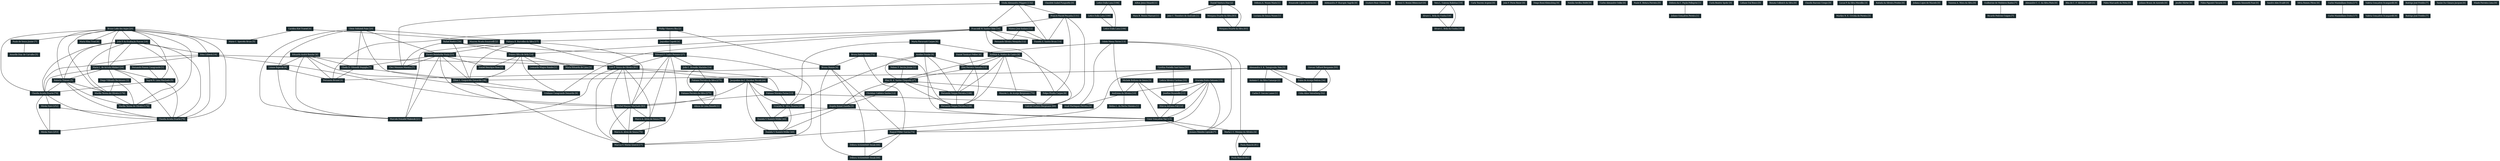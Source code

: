 strict graph grafo1 {
	graph [bb="0,0,10243,653",
		id=grafo1,
		overlap=False
	];
	node [fontsize=8,
		label="\N",
		shape=rectangle,
		style=filled
	];
	0	 [URL="membro-0047274636775859.html",
		color="#17272B",
		fontcolor="#FFFFFF",
		height=0.23611,
		label="Bruno Leite dos Anjos [20]",
		pos="410,538.5",
		width=1.4583];
	17	 [URL="membro-1171304952099087.html",
		color="#17272B",
		fontcolor="#FFFFFF",
		height=0.23611,
		label="João P. da Exaltação Pascon [18]",
		pos="469,485.5",
		width=1.7361];
	0 -- 17	 [pos="419.48,529.98 430.42,520.15 448.33,504.07 459.35,494.17"];
	20	 [URL="membro-1405850939282996.html",
		color="#17272B",
		fontcolor="#FFFFFF",
		height=0.23611,
		label="Irina Lübeck [16]",
		pos="852,432.5",
		width=1.0278];
	0 -- 20	 [pos="462.84,536.55 553.28,532.52 733.45,521.24 790,494 815.41,481.76 836.62,454.84 846.33,441.03"];
	21	 [URL="membro-1407091257163545.html",
		color="#17272B",
		fontcolor="#FFFFFF",
		height=0.23611,
		label="Paulo de Souza Junior [7]",
		pos="88,485.5",
		width=1.3889];
	0 -- 21	 [pos="358.27,529.98 297.64,520.01 197.89,503.59 138.02,493.73"];
	26	 [URL="membro-1689306155948159.html",
		color="#17272B",
		fontcolor="#FFFFFF",
		height=0.23611,
		label="Maria L. de Arruda Mistieri [24]",
		pos="469,379.5",
		width=1.7361];
	0 -- 26	 [pos="405.42,529.99 399.58,517.98 390.93,495.45 397,477 409.5,439.02 443.11,403.71 459.6,388.03"];
	51	 [URL="membro-3189945818846211.html",
		color="#17272B",
		fontcolor="#FFFFFF",
		height=0.23611,
		label="Maria Elisa Trost [8]",
		pos="239,485.5",
		width=1.1944];
	0 -- 51	 [pos="382.53,529.98 350.71,520.12 298.6,503.97 266.69,494.08"];
	70	 [URL="membro-4636080248996522.html",
		color="#17272B",
		fontcolor="#FFFFFF",
		height=0.23611,
		label="Roberto Thiesen [5]",
		pos="463,326.5",
		width=1.1389];
	0 -- 70	 [pos="405.12,529.98 400.44,521.26 393.69,507.17 391,494 384.06,460.09 350.15,445.78 392,371 401.73,353.61 421.38,342.09 437.55,335.13"];
	101	 [URL="membro-7571726937337690.html",
		color="#17272B",
		fontcolor="#FFFFFF",
		height=0.23611,
		label="Ingrid R. Lima Machado [5]",
		pos="729,326.5",
		width=1.5139];
	0 -- 101	 [pos="462.51,532.98 504.42,527.17 563.89,515.72 612,494 684.76,461.15 720.86,459.18 757,388 766.35,369.59 749.61,347.42 738.23,335.37"];
	116	 [URL="membro-8345134253755342.html",
		color="#17272B",
		fontcolor="#FFFFFF",
		height=0.23611,
		label="Marília Teresa de Oliveira [176]",
		pos="312,273.5",
		width=1.7222];
	0 -- 116	 [pos="357.31,535.49 298.3,530.89 208.12,519.76 187,494 126.44,420.17 258.36,313.07 299.96,282.15"];
	118	 [URL="membro-8519904598953344.html",
		color="#17272B",
		fontcolor="#FFFFFF",
		height=0.23611,
		label="Claudia Acosta Duarte [79]",
		pos="808,273.5",
		width=1.4861];
	0 -- 118	 [pos="462.52,535.76 557.09,530.32 752.11,516.71 816,494 856.89,479.47 877.25,479.11 898,441 930.99,380.4 850.13,307.11 819.32,282.24"];
	131	 [URL="membro-8345134253755342.html",
		color="#17272B",
		fontcolor="#FFFFFF",
		height=0.23611,
		label="Marília Teresa de Oliveira [176]",
		pos="312,220.5",
		width=1.7222];
	0 -- 131	 [pos="357.26,535.17 258.92,528.56 55.125,512.78 29,494 4.4615,476.36 0,462.72 0,432.5 0,432.5 0,432.5 0,326.5 0,274.23 159,242.57 249.99,\
228.73"];
	133	 [URL="membro-8519904598953344.html",
		color="#17272B",
		fontcolor="#FFFFFF",
		height=0.23611,
		label="Claudia Acosta Duarte [79]",
		pos="705,167.5",
		width=1.4861];
	0 -- 133	 [pos="462.81,530.08 488.5,523.75 518.41,512.8 540,494 567.54,470.02 678.78,225.58 701.09,176.18"];
	151	 [URL="membro-9761857774819478.html",
		color="#17272B",
		fontcolor="#FFFFFF",
		height=0.23611,
		label="Mário C. Sperotto Brum [5]",
		pos="981,485.5",
		width=1.4861];
	0 -- 151	 [pos="462.56,534.48 554.15,527.33 748.9,511.51 913,494 917.61,493.51 922.4,492.97 927.2,492.41"];
	17 -- 20	 [pos="530.54,476.98 610.89,465.87 749.04,446.75 814.94,437.63"];
	17 -- 26	 [pos="469,476.83 469,456.95 469,408.29 469,388.29"];
	17 -- 70	 [pos="463.06,476.61 454.93,464.53 439.77,442.33 426,424 413.66,407.57 403.83,407.38 397,388 388.4,363.63 418.31,345.13 440.65,335.05"];
	17 -- 116	 [pos="457.46,476.8 417.03,446.27 283.97,345.28 279,335 269.72,315.8 288.79,293.93 301.63,282.14"];
	17 -- 118	 [pos="528.72,476.99 591.03,465.62 688.96,440.46 757,388 792.33,360.76 803.78,303.72 806.94,282.08"];
	17 -- 131	 [pos="448.93,476.96 398.83,454.24 270.18,386.78 241,282 238.97,274.72 237.34,271.61 241,265 250.65,247.56 270.31,236.04 286.49,229.1"];
	17 -- 133	 [pos="475.91,476.93 489.15,460.32 518.69,422.34 540,388 586.55,313.01 571.67,276.43 632,212 647.01,195.96 669.07,183.6 685,176.02"];
	20 -- 26	 [pos="814.93,427.37 749.03,418.25 610.91,399.14 530.56,388.02"];
	20 -- 118	 [pos="850.82,423.71 848.07,404.3 840.5,356.44 828,318 823.81,305.11 817.04,290.95 812.56,282.14"];
	20 -- 133	 [pos="856.45,423.68 869.07,397.31 902.15,317.68 870,265 851.78,235.14 830.28,246.53 800,229 769.56,211.38 735.24,188.33 717.35,176.06"];
	73	 [URL="membro-4839195121781005.html",
		color="#17272B",
		fontcolor="#FFFFFF",
		height=0.23611,
		label="Luis F. Souza de Oliveira [81]",
		pos="1748,379.5",
		width=1.6111];
	20 -- 73	 [pos="889.22,430.31 998.85,423.84 1330.1,404.29 1605,388 1632.9,386.34 1663.9,384.5 1689.9,382.96"];
	102	 [URL="membro-7651341120825287.html",
		color="#17272B",
		fontcolor="#FFFFFF",
		height=0.23611,
		label="Michel Mansur Machado [83]",
		pos="1805,220.5",
		width=1.5694];
	20 -- 102	 [pos="889.07,424.25 1040.6,390.54 1612.5,263.32 1766.6,229.05"];
	62	 [URL="membro-4297260102377031.html",
		color="#17272B",
		fontcolor="#FFFFFF",
		height=0.23611,
		label="Amarílis Díaz de Carvalho [5]",
		pos="86,432.5",
		width=1.6111];
	21 -- 62	 [pos="87.67,476.75 87.297,466.87 86.694,450.9 86.324,441.09"];
	26 -- 70	 [pos="468.01,370.75 466.89,360.87 465.08,344.9 463.97,335.09"];
	26 -- 101	 [pos="510.77,370.98 559.15,361.12 638.39,344.97 686.9,335.08"];
	26 -- 118	 [pos="496.26,370.92 534.12,359.02 604.75,336.83 665,318 705.2,305.44 751.79,290.95 780.58,282.01"];
	26 -- 133	 [pos="480.17,370.7 490.02,362.41 504.14,349.19 513,335 543.66,285.87 514.12,251.99 556,212 571.13,197.55 622.56,184.28 660.79,176.07"];
	84	 [URL="membro-5625811036384501.html",
		color="#17272B",
		fontcolor="#FFFFFF",
		height=0.23611,
		label="Diego Vilibaldo Beckmann [3]",
		pos="346,326.5",
		width=1.6111];
	26 -- 84	 [pos="449.24,370.98 426.42,361.15 389.09,345.07 366.12,335.17"];
	70 -- 116	 [pos="438.74,317.98 410.73,308.15 364.9,292.07 336.7,282.17"];
	70 -- 118	 [pos="504.27,320.16 566.69,310.57 685.14,292.37 754.23,281.76"];
	70 -- 131	 [pos="455.4,317.71 444.05,304.96 421.59,281.1 399,265 378,250.03 351.27,237.15 333.01,229.16"];
	70 -- 133	 [pos="464.55,317.74 468.84,296.18 482.97,240.23 518,212 538.33,195.61 603.69,182.63 651.43,175.02"];
	101 -- 118	 [pos="741.69,317.98 756.35,308.15 780.32,292.07 795.08,282.17"];
	101 -- 133	 [pos="727.71,317.95 723.54,290.34 710.47,203.76 706.3,176.09"];
	116 -- 131	 [pos="312,264.75 312,254.87 312,238.9 312,229.09"];
	118 -- 133	 [pos="799.57,264.83 780.26,244.95 732.97,196.29 713.55,176.29"];
	122	 [URL="membro-8978799324980898.html",
		color="#17272B",
		fontcolor="#FFFFFF",
		height=0.23611,
		label="Mirela Noro [252]",
		pos="848,220.5",
		width=1.0694];
	118 -- 122	 [pos="814.61,264.75 822.06,254.87 834.11,238.9 841.52,229.09"];
	137	 [URL="membro-8978799324980898.html",
		color="#17272B",
		fontcolor="#FFFFFF",
		height=0.23611,
		label="Mirela Noro [253]",
		pos="848,114.5",
		width=1.0694];
	118 -- 137	 [pos="843.44,264.99 862.26,258.48 883.76,247.38 895,229 917.43,192.34 876.12,143.08 856.98,123.28"];
	133 -- 137	 [pos="727.98,158.98 754.5,149.15 797.9,133.07 824.61,123.17"];
	73 -- 102	 [pos="1749.9,370.98 1754.5,351.72 1766.5,303.47 1782,265 1787.2,252.09 1794.9,237.94 1799.9,229.13"];
	112	 [URL="membro-8153279253583982.html",
		color="#17272B",
		fontcolor="#FFFFFF",
		height=0.23611,
		label="Marcelo Donadel Malesuik [21]",
		pos="1530,167.5",
		width=1.6667];
	73 -- 112	 [pos="1727,370.99 1709.8,363.34 1685.6,350.86 1668,335 1618.5,290.31 1626.8,261.41 1582,212 1569.5,198.27 1553,184.75 1541.9,176.28"];
	153	 [URL="membro-9923685211581446.html",
		color="#17272B",
		fontcolor="#FFFFFF",
		height=0.23611,
		label="Marcus V. Morini Querol [17]",
		pos="1967,61.5",
		width=1.6111];
	73 -- 153	 [pos="1737.7,370.74 1719.1,353.94 1682,315.12 1682,273.5 1682,273.5 1682,273.5 1682,167.5 1682,118.54 1831.6,84.876 1914.1,70.049"];
	120	 [URL="membro-8606207704187820.html",
		color="#17272B",
		fontcolor="#FFFFFF",
		height=0.23611,
		label="Marco A. Alves de Souza [76]",
		pos="1900,167.5",
		width=1.6111];
	73 -- 120	 [pos="1756.2,370.88 1777,348.67 1832.9,287.14 1870,229 1881.4,211.17 1891.4,188.4 1896.5,176.18"];
	135	 [URL="membro-8606207704187820.html",
		color="#17272B",
		fontcolor="#FFFFFF",
		height=0.23611,
		label="Marco A. Alves de Souza [76]",
		pos="1881,114.5",
		width=1.6111];
	73 -- 135	 [pos="1744.1,370.91 1736.4,353.12 1720,310.81 1720,273.5 1720,273.5 1720,273.5 1720,220.5 1720,163.61 1791,135.53 1838.7,123.09"];
	75	 [URL="membro-5099227329574183.html",
		color="#17272B",
		fontcolor="#FFFFFF",
		height=0.23611,
		label="Jacqueline da C. Escobar Piccoli [24]",
		pos="3460,326.5",
		width=1.9306];
	73 -- 75	 [pos="1806.2,377.53 1858.3,375.78 1936.7,373.17 2005,371 2538,354.04 3180.8,334.81 3390.3,328.57"];
	81	 [URL="membro-5421615151521751.html",
		color="#17272B",
		fontcolor="#FFFFFF",
		height=0.23611,
		label="Fabiane Moreira Farias [13]",
		pos="3559,273.5",
		width=1.5139];
	73 -- 81	 [pos="1806.2,377.42 1858.3,375.59 1936.7,372.93 2005,371 2047.6,369.8 3503.6,360.18 3538,335 3554.7,322.73 3558.3,296.32 3558.9,282.45"];
	102 -- 112	 [pos="1760.8,211.98 1709.7,202.12 1625.8,185.97 1574.5,176.08"];
	102 -- 153	 [pos="1802.7,211.85 1797.8,191 1788.5,137.4 1814,106 1827,90.069 1876.4,77.646 1915.6,70.023"];
	102 -- 120	 [pos="1820.3,211.98 1837.9,202.15 1866.7,186.07 1884.5,176.17"];
	102 -- 135	 [pos="1807.7,211.98 1811.8,199.57 1820.6,176.12 1833,159 1843.2,144.81 1858.5,131.59 1869.1,123.31"];
	84 -- 116	 [pos="340.39,317.75 334.05,307.87 323.8,291.9 317.51,282.09"];
	84 -- 131	 [pos="357.69,317.86 372.15,306.06 393.62,284.19 383,265 373.35,247.56 353.69,236.04 337.51,229.1"];
	122 -- 133	 [pos="825.02,211.98 798.5,202.15 755.1,186.07 728.39,176.17"];
	122 -- 137	 [pos="848,211.83 848,191.95 848,143.29 848,123.29"];
	120 -- 153	 [pos="1912.4,158.99 1923.2,150.91 1938.7,137.81 1948,123 1958.7,105.97 1963.8,82.485 1965.8,70.04"];
	120 -- 135	 [pos="1896.9,158.75 1893.3,148.87 1887.6,132.9 1884.1,123.09"];
	135 -- 153	 [pos="1894.8,105.98 1910.8,96.153 1936.9,80.067 1952.9,70.17"];
	75 -- 102	 [pos="3401.9,317.96 3307.3,304.38 3113.8,278.1 2949,265 2734,247.91 2061.5,227.82 1861.6,222.09"];
	75 -- 81	 [pos="3475.9,317.98 3494.3,308.15 3524.3,292.07 3542.8,282.17"];
	83	 [URL="membro-5587229134147743.html",
		color="#17272B",
		fontcolor="#FFFFFF",
		height=0.23611,
		label="Graziela M. Silva Tavares [29]",
		pos="3592,220.5",
		width=1.6528];
	75 -- 83	 [pos="3463,317.84 3467.8,304.82 3478.5,280.11 3495,265 3513.9,247.73 3540.6,236.14 3561.2,229.14"];
	123	 [URL="membro-9089314082593115.html",
		color="#17272B",
		fontcolor="#FFFFFF",
		height=0.23611,
		label="Daniela V. Kassick Müller [40]",
		pos="3592,167.5",
		width=1.6667];
	75 -- 123	 [pos="3461.4,317.71 3463.6,305.36 3468.6,282.43 3478,265 3492.7,237.8 3499.8,232.37 3523,212 3539.6,197.43 3561.4,184.19 3576,176.01"];
	138	 [URL="membro-9089314082593115.html",
		color="#17272B",
		fontcolor="#FFFFFF",
		height=0.23611,
		label="Daniela V. Kassick Müller [40]",
		pos="3558,114.5",
		width=1.6667];
	75 -- 138	 [pos="3460.1,317.98 3460.4,305.94 3461.8,283.4 3467,265 3481.2,214.9 3487.9,202.21 3517,159 3526.3,145.23 3539.7,131.51 3548.7,123.02"];
	81 -- 102	 [pos="3504.1,271.84 3242.8,263.95 2127.1,230.23 1861.8,222.22"];
	145	 [URL="membro-9436487230121608.html",
		color="#17272B",
		fontcolor="#FFFFFF",
		height=0.23611,
		label="Anali Martegani Ferreira [4]",
		pos="4134,220.5",
		width=1.5417];
	81 -- 145	 [pos="3613.8,269.5 3707.3,262.49 3903.6,247.03 4069,229 4072.1,228.67 4075.2,228.31 4078.3,227.94"];
	81 -- 83	 [pos="3564.4,264.75 3570.6,254.87 3580.5,238.9 3586.7,229.09"];
	1	 [URL="membro-0120736228044122.html",
		color="#17272B",
		fontcolor="#FFFFFF",
		height=0.23611,
		label="Clésio Soldateli Paim [20]",
		pos="1585,538.5",
		width=1.4167];
	1 -- 112	 [pos="1533.9,535.36 1427.9,527.46 1194,502.13 1194,432.5 1194,432.5 1194,432.5 1194,273.5 1194,216.31 1373.3,186.11 1469.9,173.99"];
	56	 [URL="membro-3371279926465248.html",
		color="#17272B",
		fontcolor="#FFFFFF",
		height=0.23611,
		label="Lisiane Bajerski [8]",
		pos="1301,379.5",
		width=1.1389];
	1 -- 56	 [pos="1535.8,530 1480.9,518.31 1392.3,492.58 1334,441 1317.5,426.39 1307.8,401.47 1303.5,388.28"];
	60	 [URL="membro-3992443023418750.html",
		color="#17272B",
		fontcolor="#FFFFFF",
		height=0.23611,
		label="Fabiana E. Barcellos da Silva [17]",
		pos="1788,485.5",
		width=1.7917];
	1 -- 60	 [pos="1617.6,529.98 1655.4,520.12 1717.3,503.97 1755.1,494.08"];
	65	 [URL="membro-4455461576886254.html",
		color="#17272B",
		fontcolor="#FFFFFF",
		height=0.23611,
		label="Favero Reisdorfer Paula [23]",
		pos="1788,432.5",
		width=1.5556];
	1 -- 65	 [pos="1601.6,529.83 1639.8,509.9 1733.3,461.04 1771.4,441.15"];
	80	 [URL="membro-5400708933813339.html",
		color="#17272B",
		fontcolor="#FFFFFF",
		height=0.23611,
		label="Cheila D. Ottonelli Stopiglia [7]",
		pos="1535,379.5",
		width=1.6944];
	1 -- 80	 [pos="1582.3,529.95 1573.6,502.34 1546.4,415.76 1537.7,388.09"];
	94	 [URL="membro-6758699828667193.html",
		color="#17272B",
		fontcolor="#FFFFFF",
		height=0.23611,
		label="Elton L. Gasparotto Denardin [38]",
		pos="2715,326.5",
		width=1.7917];
	1 -- 94	 [pos="1636.1,537.31 1786.1,532.46 2237.2,508.16 2587,388 2629.7,373.34 2676.7,348.21 2700.1,335.07"];
	56 -- 112	 [pos="1301.1,370.68 1301.9,342.92 1308.4,256.53 1356,212 1373,196.13 1429.1,183.66 1473.1,176.01"];
	88	 [URL="membro-5910402149698767.html",
		color="#17272B",
		fontcolor="#FFFFFF",
		height=0.23611,
		label="Fernanda Bruxel [3]",
		pos="1478,326.5",
		width=1.1528];
	56 -- 88	 [pos="1329.4,370.98 1362.4,361.12 1416.3,344.97 1449.3,335.08"];
	60 -- 73	 [pos="1765.9,476.95 1750.8,469.82 1732,458.06 1723,441 1713.4,422.85 1729.3,400.21 1739.8,388.09"];
	60 -- 102	 [pos="1806.8,476.97 1821.4,469.45 1841.1,457.18 1853,441 1870,417.97 1872,408.11 1872,379.5 1872,379.5 1872,379.5 1872,326.5 1872,284.7 \
1834.3,245.98 1815.5,229.23"];
	60 -- 112	 [pos="1772.5,476.92 1757.7,468.49 1735.1,454.9 1717,441 1642.5,383.86 1627.5,361.73 1578,282 1563.7,259.01 1558.5,253.93 1548,229 1540.3,\
210.76 1534.6,188.15 1531.8,176.07"];
	60 -- 65	 [pos="1788,476.75 1788,466.87 1788,450.9 1788,441.09"];
	60 -- 94	 [pos="1852.6,482.24 1985.2,474.46 2296.5,450.57 2550,388 2557.2,386.21 2649.2,351.47 2692.6,335.01"];
	65 -- 73	 [pos="1781.4,423.75 1773.9,413.87 1761.9,397.9 1754.5,388.09"];
	65 -- 102	 [pos="1795.2,423.97 1801.8,415.48 1811.2,401.75 1815,388 1831.5,329.08 1814.2,254.11 1807.4,229.07"];
	65 -- 112	 [pos="1754,423.86 1731.5,416.9 1702.4,405.38 1681,388 1602.5,324.22 1548.2,209.17 1533.8,176.42"];
	65 -- 80	 [pos="1747.4,423.98 1700.3,414.12 1623.2,397.97 1576,388.08"];
	65 -- 94	 [pos="1844,429.46 1996.7,421.11 2412.6,397.74 2474,388 2553.1,375.45 2644.1,348.8 2688.2,335.07"];
	86	 [URL="membro-5805841991374556.html",
		color="#17272B",
		fontcolor="#FFFFFF",
		height=0.23611,
		label="Cleci Menezes Moreira [7]",
		pos="2693,379.5",
		width=1.4583];
	65 -- 86	 [pos="1844.3,429.2 2007.8,419.63 2481.5,391.89 2640.4,382.58"];
	87	 [URL="membro-5903230708776294.html",
		color="#17272B",
		fontcolor="#FFFFFF",
		height=0.23611,
		label="Daniel Henrique Roos [3]",
		pos="2814,379.5",
		width=1.4028];
	65 -- 87	 [pos="1844.1,429.69 1877.9,428.01 1922,425.85 1961,424 2313.4,407.34 2402.7,420.78 2754,388 2757,387.72 2760.2,387.39 2763.3,387.03"];
	80 -- 94	 [pos="1596.1,375.71 1622.2,374.14 1653.1,372.38 1681,371 2073.7,351.57 2172.3,354.12 2565,335 2593,333.64 2623.9,331.92 2650.4,330.39"];
	80 -- 88	 [pos="1525.8,370.98 1515.3,361.15 1498,345.07 1487.3,335.17"];
	94 -- 153	 [pos="2711.2,317.9 2703.8,300.08 2688,257.72 2688,220.5 2688,220.5 2688,220.5 2688,167.5 2688,131.71 2668,122.14 2636,106 2582.2,78.845 \
2178,66.509 2025.2,62.782"];
	99	 [URL="membro-7528612885865102.html",
		color="#17272B",
		fontcolor="#FFFFFF",
		height=0.23611,
		label="Cristiane Casagrande Denardin [9]",
		pos="2875,273.5",
		width=1.8056];
	94 -- 99	 [pos="2740.7,317.98 2770.5,308.12 2819.2,291.97 2849.1,282.08"];
	2	 [URL="membro-0130850513274456.html",
		color="#17272B",
		fontcolor="#FFFFFF",
		height=0.23611,
		label="Michele Bulhosa de Souza [3]",
		pos="4133,326.5",
		width=1.5833];
	47	 [URL="membro-2897389126865192.html",
		color="#17272B",
		fontcolor="#FFFFFF",
		height=0.23611,
		label="Márcia Adriana Poll [12]",
		pos="3872,220.5",
		width=1.375];
	2 -- 47	 [pos="4133.4,317.92 4133.6,304.54 4131.9,278.81 4117,265 4109.9,258.38 3991.3,239.02 3921.8,228.14"];
	74	 [URL="membro-5054903220250339.html",
		color="#17272B",
		fontcolor="#FFFFFF",
		height=0.23611,
		label="Andressa da Silveira [10]",
		pos="4058,273.5",
		width=1.3889];
	2 -- 74	 [pos="4120.9,317.98 4107,308.15 4084.3,292.07 4070.3,282.17"];
	90	 [URL="membro-6283719909074304.html",
		color="#17272B",
		fontcolor="#FFFFFF",
		height=0.23611,
		label="Cenir Gonçalves Tier [15]",
		pos="3798,167.5",
		width=1.4306];
	2 -- 90	 [pos="4144.6,317.96 4170.5,297.81 4228.8,246.41 4198,212 4175.2,186.49 3952.8,173.96 3849.9,169.48"];
	47 -- 90	 [pos="3860.1,211.98 3846.4,202.15 3823.9,186.07 3810.1,176.17"];
	74 -- 145	 [pos="4070.2,264.98 4084.3,255.15 4107.4,239.07 4121.6,229.17"];
	96	 [URL="membro-7263325437834001.html",
		color="#17272B",
		fontcolor="#FFFFFF",
		height=0.23611,
		label="Betina L. da Rocha Moreira [1]",
		pos="4000,220.5",
		width=1.6667];
	74 -- 96	 [pos="4048.7,264.98 4037.9,255.15 4020.3,239.07 4009.5,229.17"];
	97	 [URL="membro-7312946418733110.html",
		color="#17272B",
		fontcolor="#FFFFFF",
		height=0.23611,
		label="Raquel Pötter Garcia [74]",
		pos="3394,114.5",
		width=1.4028];
	90 -- 97	 [pos="3746.4,160.73 3668.6,150.52 3521.9,131.28 3444.6,121.14"];
	146	 [URL="membro-9449772207314379.html",
		color="#17272B",
		fontcolor="#FFFFFF",
		height=0.23611,
		label="Jussara Mendes Lipinski [7]",
		pos="3798,114.5",
		width=1.4861];
	90 -- 146	 [pos="3798,158.75 3798,148.87 3798,132.9 3798,123.09"];
	98	 [URL="membro-7525976996261066.html",
		color="#17272B",
		fontcolor="#FFFFFF",
		height=0.23611,
		label="Marta I. C. Messias da Silveira [4]",
		pos="4175,114.5",
		width=1.8194];
	90 -- 98	 [pos="3849.6,160.24 3918.7,150.53 4041,133.34 4114.3,123.03"];
	114	 [URL="membro-8253689558366590.html",
		color="#17272B",
		fontcolor="#FFFFFF",
		height=0.23611,
		label="Débora Schlotefeldt Siniak [68]",
		pos="3336,61.5",
		width=1.6667];
	97 -- 114	 [pos="3384.7,105.98 3373.9,96.153 3356.3,80.067 3345.5,70.17"];
	129	 [URL="membro-8253689558366590.html",
		color="#17272B",
		fontcolor="#FFFFFF",
		height=0.23611,
		label="Débora Schlotefeldt Siniak [68]",
		pos="3336,8.5",
		width=1.6667];
	97 -- 129	 [pos="3398.8,105.99 3405.1,93.583 3414.3,70.143 3405,53 3395.6,35.728 3376.3,24.146 3360.5,17.139"];
	126	 [URL="membro-9177182127478055.html",
		color="#17272B",
		fontcolor="#FFFFFF",
		height=0.23611,
		label="Paula Bianchi [81]",
		pos="4141,61.5",
		width=1.0694];
	98 -- 126	 [pos="4169.4,105.75 4163,95.869 4152.8,79.9 4146.5,70.089"];
	141	 [URL="membro-9177182127478055.html",
		color="#17272B",
		fontcolor="#FFFFFF",
		height=0.23611,
		label="Paula Bianchi [81]",
		pos="4174,8.5",
		width=1.0694];
	98 -- 141	 [pos="4178.9,105.8 4183.7,93.934 4190.9,71.984 4188,53 4186,40.192 4181.1,26.011 4177.6,17.177"];
	114 -- 129	 [pos="3336,52.748 3336,42.869 3336,26.9 3336,17.089"];
	126 -- 141	 [pos="4146.4,52.748 4152.6,42.869 4162.5,26.9 4168.7,17.089"];
	3	 [URL="membro-0147193667632049.html",
		color="#17272B",
		fontcolor="#FFFFFF",
		height=0.23611,
		label="Claudete Izabel Funguetto [0]",
		pos="5007,644.5",
		width=1.5694];
	4	 [URL="membro-0319287015319197.html",
		color="#17272B",
		fontcolor="#FFFFFF",
		height=0.23611,
		label="Giulia Alessandra Wiggers [132]",
		pos="4770,644.5",
		width=1.7222];
	4 -- 86	 [pos="4708,642.84 4372.2,633.67 2788,587.79 2788,538.5 2788,538.5 2788,538.5 2788,485.5 2788,439.04 2736.8,403.65 2709.5,388.13"];
	7	 [URL="membro-0454207116065740.html",
		color="#17272B",
		fontcolor="#FFFFFF",
		height=0.23611,
		label="Franck Maciel Peçanha [131]",
		pos="5030,591.5",
		width=1.5694];
	4 -- 7	 [pos="4811.8,635.98 4860.1,626.12 4939.4,609.97 4987.9,600.08"];
	31	 [URL="membro-1934452177482144.html",
		color="#17272B",
		fontcolor="#FFFFFF",
		height=0.23611,
		label="Francielli W. Santos Cibin [16]",
		pos="4742,538.5",
		width=1.6528];
	4 -- 31	 [pos="4767.7,635.83 4762.5,615.95 4749.6,567.29 4744.3,547.29"];
	95	 [URL="membro-7161639654325086.html",
		color="#17272B",
		fontcolor="#FFFFFF",
		height=0.23611,
		label="Daniela d. Santos Brum [14]",
		pos="4965,485.5",
		width=1.5278];
	4 -- 95	 [pos="4789,635.92 4820.1,621.16 4882.9,588.49 4925,547 4941.3,530.91 4954.5,507.04 4960.8,494.29"];
	7 -- 31	 [pos="4983.7,582.98 4930.1,573.12 4842.4,556.97 4788.6,547.08"];
	7 -- 95	 [pos="5024.7,582.83 5012.5,562.95 4982.7,514.29 4970.4,494.29"];
	72	 [URL="membro-4752530725363240.html",
		color="#17272B",
		fontcolor="#FFFFFF",
		height=0.23611,
		label="Felipe Pivetta Carpes [6]",
		pos="5029,273.5",
		width=1.3611];
	7 -- 72	 [pos="5032.5,582.79 5037.4,564.78 5048,522.09 5048,485.5 5048,485.5 5048,485.5 5048,379.5 5048,342.86 5036.9,300.19 5031.6,282.2"];
	107	 [URL="membro-7751701952514459.html",
		color="#17272B",
		fontcolor="#FFFFFF",
		height=0.23611,
		label="Gabriel Gustavo Bergmann [69]",
		pos="4990,220.5",
		width=1.6806];
	7 -- 107	 [pos="5042.2,582.83 5063.7,566.47 5106,528.75 5106,485.5 5106,485.5 5106,485.5 5106,326.5 5106,297.89 5105.9,286.5 5087,265 5071.1,246.89 \
5046.3,235.7 5025.8,229.07"];
	31 -- 60	 [pos="4682.3,537.43 4304.3,530.65 2245.3,493.7 1852.7,486.66"];
	31 -- 99	 [pos="4682.5,536.38 4430.6,527.14 3459.9,488.72 3332,441 3283.5,422.91 3285.5,393.66 3239,371 3137.4,321.49 3007.2,294.4 2933.2,282.02"];
	31 -- 95	 [pos="4777.8,529.98 4819.3,520.12 4887.3,503.97 4928.9,494.08"];
	31 -- 72	 [pos="4742.5,529.91 4743.7,516.97 4747.7,492.37 4761,477 4785.5,448.75 4805.7,461.48 4837,441 4915.4,389.62 4995.6,308.47 5020.9,282.09"];
	55	 [URL="membro-3338405134728553.html",
		color="#17272B",
		fontcolor="#FFFFFF",
		height=0.23611,
		label="Fernando Silveira Mesquita [12]",
		pos="4831,485.5",
		width=1.6944];
	31 -- 55	 [pos="4756.3,529.98 4772.8,520.15 4799.8,504.07 4816.4,494.17"];
	63	 [URL="membro-4355211015887363.html",
		color="#17272B",
		fontcolor="#FFFFFF",
		height=0.23611,
		label="Daiana Silva de Ávila [14]",
		pos="2973,432.5",
		width=1.4444];
	31 -- 63	 [pos="4682.1,538.26 4439.6,537.05 3530.2,530.14 3245,494 3155.2,482.62 3051.4,455.05 3002.1,441.01"];
	72 -- 107	 [pos="5022.6,264.75 5015.3,254.87 5003.5,238.9 4996.3,229.09"];
	63 -- 94	 [pos="2966.3,423.85 2955.4,410.38 2932.4,384.54 2907,371 2867.6,350.03 2818.5,338.87 2779.8,332.98"];
	63 -- 87	 [pos="2947.5,423.98 2917.9,414.12 2869.4,397.97 2839.7,388.08"];
	63 -- 99	 [pos="2967.7,423.95 2950.7,396.34 2897.3,309.76 2880.3,282.09"];
	68	 [URL="membro-4569568927785852.html",
		color="#17272B",
		fontcolor="#FFFFFF",
		height=0.23611,
		label="Leonardo Magno Rambo [1]",
		pos="3051,379.5",
		width=1.5];
	63 -- 68	 [pos="2985.5,423.98 3000,414.15 3023.7,398.07 3038.2,388.17"];
	152	 [URL="membro-9880332007728108.html",
		color="#17272B",
		fontcolor="#FFFFFF",
		height=0.23611,
		label="Maria Eduarda de Lima [3]",
		pos="3177,379.5",
		width=1.4861];
	63 -- 152	 [pos="3005.8,423.98 3043.7,414.12 3105.9,397.97 3144,388.08"];
	5	 [URL="membro-0390762757228334.html",
		color="#17272B",
		fontcolor="#FFFFFF",
		height=0.23611,
		label="Phillip Vilanova Ilha [2]",
		pos="2682,538.5",
		width=1.3333];
	5 -- 88	 [pos="2633.8,537.29 2450.6,532.55 1804,514.51 1714,494 1596.7,467.26 1531.3,488.33 1465,388 1454.2,371.61 1465,347.87 1472.4,335.21"];
	22	 [URL="membro-1554363972064498.html",
		color="#17272B",
		fontcolor="#FFFFFF",
		height=0.23611,
		label="Jaqueline Copetti [4]",
		pos="2682,485.5",
		width=1.1667];
	5 -- 22	 [pos="2682,529.75 2682,519.87 2682,503.9 2682,494.09"];
	54	 [URL="membro-3289557948187134.html",
		color="#17272B",
		fontcolor="#FFFFFF",
		height=0.23611,
		label="Bruna Stamm [4]",
		pos="3324,379.5",
		width=1.0139];
	5 -- 54	 [pos="2730.2,530.7 2778.1,522.65 2853.5,509.15 2918,494 3062,460.18 3231.5,408.44 3296.7,388.12"];
	44	 [URL="membro-2760002240063004.html",
		color="#17272B",
		fontcolor="#FFFFFF",
		height=0.23611,
		label="Edward F. Castro Pessano [27]",
		pos="2029,432.5",
		width=1.6389];
	22 -- 44	 [pos="2639.9,482.08 2527.2,472.94 2218.5,447.88 2088.2,437.31"];
	54 -- 88	 [pos="3287.2,375.22 3272.3,373.64 3254.8,371.99 3239,371 2888.9,349.1 1752.4,330.72 1519.8,327.13"];
	54 -- 97	 [pos="3324,370.98 3324,352.98 3324,309.75 3324,273.5 3324,273.5 3324,273.5 3324,220.5 3324,191.16 3331.7,183.43 3348,159 3357.5,144.75 \
3372.2,131.54 3382.4,123.28"];
	54 -- 114	 [pos="3318.6,370.81 3308,353.17 3286,311.62 3286,273.5 3286,273.5 3286,273.5 3286,167.5 3286,128.03 3314.7,87.506 3328.6,70.195"];
	54 -- 129	 [pos="3311.8,370.83 3290.3,354.47 3248,316.75 3248,273.5 3248,273.5 3248,273.5 3248,114.5 3248,85.892 3249.7,75.795 3267,53 3279.5,36.531 \
3300,24.442 3315.4,17.055"];
	44 -- 73	 [pos="1983.9,423.98 1931.6,414.12 1845.9,397.97 1793.5,388.08"];
	44 -- 102	 [pos="1996.2,423.95 1975.9,417.17 1950.7,405.82 1934,388 1893.9,345.16 1924.7,309.11 1886,265 1871.1,248 1848,236.22 1830.3,229.08"];
	44 -- 153	 [pos="2088.3,428.23 2185.7,420.85 2375.1,404.89 2440,388 2498.4,372.81 2515.6,369.68 2565,335 2595.5,313.58 2622,310.77 2622,273.5 2622,\
273.5 2622,273.5 2622,167.5 2622,107.31 2185.4,74.748 2025.1,64.82"];
	44 -- 120	 [pos="2013.8,423.86 2001.1,415.96 1983.3,403.21 1972,388 1954.5,364.47 1948,355.84 1948,326.5 1948,326.5 1948,326.5 1948,273.5 1948,234.31 \
1920.4,193.64 1907.1,176.24"];
	44 -- 135	 [pos="2022.8,423.91 2010.9,406.46 1986,365.23 1986,326.5 1986,326.5 1986,326.5 1986,220.5 1986,191.89 1985.4,180.95 1967,159 1952.3,141.46 \
1929,130 1910.3,123.11"];
	104	 [URL="membro-7724745358129837.html",
		color="#17272B",
		fontcolor="#FFFFFF",
		height=0.23611,
		label="Julio C. Bresolin Marinho [14]",
		pos="2072,379.5",
		width=1.6111];
	44 -- 104	 [pos="2036.1,423.75 2044.1,413.87 2057.1,397.9 2065,388.09"];
	117	 [URL="membro-8442280124362170.html",
		color="#17272B",
		fontcolor="#FFFFFF",
		height=0.23611,
		label="Fabiane Ferreira da Silva [275]",
		pos="2150,326.5",
		width=1.6528];
	104 -- 117	 [pos="2084.5,370.98 2099,361.15 2122.7,345.07 2137.2,335.17"];
	132	 [URL="membro-8442280124362170.html",
		color="#17272B",
		fontcolor="#FFFFFF",
		height=0.23611,
		label="Fabiane Ferreira da Silva [275]",
		pos="2150,273.5",
		width=1.6528];
	104 -- 132	 [pos="2071.1,370.78 2070.3,358.1 2070.5,334.34 2081,318 2091.9,301.1 2111.7,289.31 2127.3,282.14"];
	6	 [URL="membro-0413672548289485.html",
		color="#17272B",
		fontcolor="#FFFFFF",
		height=0.23611,
		label="Letice Dalla Lana [106]",
		pos="5180,644.5",
		width=1.3333];
	121	 [URL="membro-8800974824747213.html",
		color="#17272B",
		fontcolor="#FFFFFF",
		height=0.23611,
		label="Letice Dalla Lana [106]",
		pos="5157,591.5",
		width=1.3333];
	6 -- 121	 [pos="5176.2,635.75 5171.9,625.87 5165,609.9 5160.7,600.09"];
	136	 [URL="membro-8800974824747213.html",
		color="#17272B",
		fontcolor="#FFFFFF",
		height=0.23611,
		label="Letice Dalla Lana [106]",
		pos="5208,538.5",
		width=1.3333];
	6 -- 136	 [pos="5189.6,635.69 5197.9,627.41 5209.2,614.18 5214,600 5220.1,581.91 5214.8,559.24 5211,547.11"];
	121 -- 136	 [pos="5165.4,582.75 5174.9,572.87 5190.3,556.9 5199.7,547.09"];
	8	 [URL="membro-0473681435809042.html",
		color="#17272B",
		fontcolor="#FFFFFF",
		height=0.23611,
		label="Ailton Jesus Dinardi [1]",
		pos="5317,644.5",
		width=1.3194];
	33	 [URL="membro-2047536712039793.html",
		color="#17272B",
		fontcolor="#FFFFFF",
		height=0.23611,
		label="Mara R. Bonini Marzari [1]",
		pos="5317,591.5",
		width=1.4861];
	8 -- 33	 [pos="5317,635.75 5317,625.87 5317,609.9 5317,600.09"];
	9	 [URL="membro-0527775082585913.html",
		color="#17272B",
		fontcolor="#FFFFFF",
		height=0.23611,
		label="Alessandra S. K. Tamajusuku Neis [5]",
		pos="2360,379.5",
		width=1.9861];
	9 -- 153	 [pos="2288.2,372.01 2210.8,363.31 2096.5,348.44 2081,335 2059.4,316.25 2062,302.11 2062,273.5 2062,273.5 2062,273.5 2062,167.5 2062,121.04 \
2010.8,85.652 1983.5,70.13"];
	9 -- 94	 [pos="2417,370.98 2483.2,361.11 2591.6,344.92 2657.8,335.04"];
	103	 [URL="membro-7670823136210400.html",
		color="#17272B",
		fontcolor="#FFFFFF",
		height=0.23611,
		label="Fabio de Araújo Pedron [34]",
		pos="2321,326.5",
		width=1.5278];
	9 -- 103	 [pos="2353.6,370.75 2346.3,360.87 2334.5,344.9 2327.3,335.09"];
	109	 [URL="membro-7894853383109682.html",
		color="#17272B",
		fontcolor="#FFFFFF",
		height=0.23611,
		label="Antonio C. da Silva Camargo [2]",
		pos="2494,326.5",
		width=1.7222];
	9 -- 109	 [pos="2381.5,370.98 2406.4,361.15 2447.1,345.07 2472.1,335.17"];
	147	 [URL="membro-9474062270578041.html",
		color="#17272B",
		fontcolor="#FFFFFF",
		height=0.23611,
		label="Cátia Aline Veiverberg [52]",
		pos="2321,273.5",
		width=1.5139];
	9 -- 147	 [pos="2368.2,370.91 2378.7,358.81 2394.5,336.18 2385,318 2376.2,301.09 2357.6,289.31 2342.8,282.13"];
	103 -- 147	 [pos="2321,317.75 2321,307.87 2321,291.9 2321,282.09"];
	143	 [URL="membro-9300090274623517.html",
		color="#17272B",
		fontcolor="#FFFFFF",
		height=0.23611,
		label="Carlos F. Ceccon Lanes [1]",
		pos="2494,273.5",
		width=1.4861];
	109 -- 143	 [pos="2494,317.75 2494,307.87 2494,291.9 2494,282.09"];
	10	 [URL="membro-0540637395800217.html",
		color="#17272B",
		fontcolor="#FFFFFF",
		height=0.23611,
		label="Graciela Dutra Sehnem [15]",
		pos="3835,326.5",
		width=1.5278];
	10 -- 47	 [pos="3838,317.83 3845,297.95 3862,249.29 3868.9,229.29"];
	10 -- 74	 [pos="3870.8,317.98 3912.3,308.12 3980.3,291.97 4021.9,282.08"];
	10 -- 90	 [pos="3833,317.95 3826.6,290.34 3806.4,203.76 3800,176.09"];
	10 -- 97	 [pos="3824,317.97 3812.8,309.25 3795.3,295.16 3781,282 3724.8,230.31 3728.7,194.37 3661,159 3624.2,139.8 3511.3,125.92 3444.6,119.15"];
	10 -- 146	 [pos="3826.8,317.94 3806.6,296.34 3755.1,236.98 3737,176 3734.8,168.76 3733.6,165.74 3737,159 3745.5,142.29 3763.5,130.36 3777.8,123.09"];
	43	 [URL="membro-2742168118237213.html",
		color="#17272B",
		fontcolor="#FFFFFF",
		height=0.23611,
		label="Josefine Busanello [11]",
		pos="3944,273.5",
		width=1.2778];
	10 -- 43	 [pos="3852.5,317.98 3872.7,308.15 3905.8,292.07 3926.2,282.17"];
	43 -- 47	 [pos="3932.4,264.98 3919.1,255.15 3897.2,239.07 3883.8,229.17"];
	11	 [URL="membro-0608415543843353.html",
		color="#17272B",
		fontcolor="#FFFFFF",
		height=0.23611,
		label="Daniel Ventura Dias [2]",
		pos="5589,644.5",
		width=1.3333];
	53	 [URL="membro-3268338503303216.html",
		color="#17272B",
		fontcolor="#FFFFFF",
		height=0.23611,
		label="João C. Theodoro de Andrade [1]",
		pos="5451,591.5",
		width=1.7361];
	11 -- 53	 [pos="5566.8,635.98 5541.2,626.15 5499.3,610.07 5473.6,600.17"];
	127	 [URL="membro-9224466302319645.html",
		color="#17272B",
		fontcolor="#FFFFFF",
		height=0.23611,
		label="Morgana Duarte da Silva [63]",
		pos="5589,591.5",
		width=1.5833];
	11 -- 127	 [pos="5589,635.75 5589,625.87 5589,609.9 5589,600.09"];
	142	 [URL="membro-9224466302319645.html",
		color="#17272B",
		fontcolor="#FFFFFF",
		height=0.23611,
		label="Morgana Duarte da Silva [63]",
		pos="5631,538.5",
		width=1.5833];
	11 -- 142	 [pos="5611.8,635.89 5627,628.79 5645.9,617.08 5655,600 5664.6,581.99 5649.2,559.29 5639,547.13"];
	127 -- 142	 [pos="5595.9,582.75 5603.8,572.87 5616.4,556.9 5624.2,547.09"];
	12	 [URL="membro-0731595522786356.html",
		color="#17272B",
		fontcolor="#FFFFFF",
		height=0.23611,
		label="Débora A. Nunes Mario [1]",
		pos="5757,644.5",
		width=1.4861];
	148	 [URL="membro-9481005095699614.html",
		color="#17272B",
		fontcolor="#FFFFFF",
		height=0.23611,
		label="Luciana de Souza Nunes [1]",
		pos="5757,591.5",
		width=1.5139];
	12 -- 148	 [pos="5757,635.75 5757,625.87 5757,609.9 5757,600.09"];
	13	 [URL="membro-0905525857714574.html",
		color="#17272B",
		fontcolor="#FFFFFF",
		height=0.23611,
		label="Emanuele Lopes Ambros [0]",
		pos="5884,644.5",
		width=1.5278];
	14	 [URL="membro-0945382220038723.html",
		color="#17272B",
		fontcolor="#FFFFFF",
		height=0.23611,
		label="Aleksandra P. Sharapin Sagrilo [0]",
		pos="6023,644.5",
		width=1.8194];
	15	 [URL="membro-1036421275856987.html",
		color="#17272B",
		fontcolor="#FFFFFF",
		height=0.23611,
		label="Gustavo Ruiz Chiesa [0]",
		pos="6155,644.5",
		width=1.3333];
	16	 [URL="membro-1039578227394206.html",
		color="#17272B",
		fontcolor="#FFFFFF",
		height=0.23611,
		label="Bruna Sodré Simon [73]",
		pos="3389,432.5",
		width=1.3194];
	16 -- 90	 [pos="3411.4,423.92 3462.6,403.75 3590.8,349.88 3684,282 3729.8,248.63 3774.3,196.63 3791,176.18"];
	16 -- 97	 [pos="3386.5,423.97 3379.8,400.3 3362,331.74 3362,273.5 3362,273.5 3362,273.5 3362,220.5 3362,182.82 3380.8,140.7 3389.6,123.03"];
	16 -- 54	 [pos="3378.6,423.98 3366.5,414.15 3346.8,398.07 3334.6,388.17"];
	18	 [URL="membro-1274611347204473.html",
		color="#17272B",
		fontcolor="#FFFFFF",
		height=0.23611,
		label="Dioni G. Bonini Bitencourt [0]",
		pos="6279,644.5",
		width=1.6111];
	19	 [URL="membro-1334990398175859.html",
		color="#17272B",
		fontcolor="#FFFFFF",
		height=0.23611,
		label="Vera L. Gainssa Balinhas [10]",
		pos="6413,644.5",
		width=1.6111];
	115	 [URL="membro-8280027528821559.html",
		color="#17272B",
		fontcolor="#FFFFFF",
		height=0.23611,
		label="Álvaro L. Ávila da Cunha [16]",
		pos="6369,591.5",
		width=1.625];
	19 -- 115	 [pos="6405.7,635.75 6397.5,625.87 6384.3,609.9 6376.1,600.09"];
	130	 [URL="membro-8280027528821559.html",
		color="#17272B",
		fontcolor="#FFFFFF",
		height=0.23611,
		label="Álvaro L. Ávila da Cunha [16]",
		pos="6412,538.5",
		width=1.625];
	19 -- 130	 [pos="6419.8,635.94 6428.2,624.23 6440.9,602.45 6436,583 6432.6,569.55 6424.3,555.75 6418.4,547.16"];
	115 -- 130	 [pos="6376.1,582.75 6384.1,572.87 6397.1,556.9 6405,547.09"];
	83 -- 90	 [pos="3625.1,211.98 3663.4,202.12 3726.2,185.97 3764.6,176.08"];
	83 -- 123	 [pos="3592,211.75 3592,201.87 3592,185.9 3592,176.09"];
	83 -- 138	 [pos="3567.5,211.86 3551.7,204.85 3532.4,193.27 3523,176 3512.7,157.01 3533.1,135.07 3546.9,123.2"];
	123 -- 138	 [pos="3586.4,158.75 3580,148.87 3569.8,132.9 3563.5,123.09"];
	117 -- 132	 [pos="2150,317.75 2150,307.87 2150,291.9 2150,282.09"];
	144	 [URL="membro-9365069870272242.html",
		color="#17272B",
		fontcolor="#FFFFFF",
		height=0.23611,
		label="Alinne de Lima Bonetti [1]",
		pos="2194,220.5",
		width=1.4583];
	117 -- 144	 [pos="2173.8,317.92 2189.4,310.89 2208.7,299.25 2218,282 2227.7,264.05 2212.3,241.33 2202,229.15"];
	132 -- 144	 [pos="2157.3,264.75 2165.5,254.87 2178.7,238.9 2186.9,229.09"];
	23	 [URL="membro-1594473413042423.html",
		color="#17272B",
		fontcolor="#FFFFFF",
		height=0.23611,
		label="Giovani Taffarel Bergamin [55]",
		pos="2209,379.5",
		width=1.6944];
	23 -- 103	 [pos="2227,370.98 2247.8,361.15 2281.8,345.07 2302.7,335.17"];
	23 -- 147	 [pos="2214.5,370.89 2222.8,358.35 2239.3,334.76 2257,318 2272.2,303.58 2292.5,290.31 2306.1,282.08"];
	24	 [URL="membro-1642728904660751.html",
		color="#17272B",
		fontcolor="#FFFFFF",
		height=0.23611,
		label="Carla Tourem Argemi [0]",
		pos="6540,644.5",
		width=1.4028];
	25	 [URL="membro-1687582353682831.html",
		color="#17272B",
		fontcolor="#FFFFFF",
		height=0.23611,
		label="Cynthia Fontella Sant'Anna [31]",
		pos="3959,379.5",
		width=1.6806];
	38	 [URL="membro-2309155244128217.html",
		color="#17272B",
		fontcolor="#FFFFFF",
		height=0.23611,
		label="Leticia Silveira Cardoso [33]",
		pos="3964,326.5",
		width=1.5556];
	25 -- 38	 [pos="3959.8,370.75 3960.8,360.87 3962.3,344.9 3963.2,335.09"];
	38 -- 43	 [pos="3960.7,317.75 3957,307.87 3950.9,291.9 3947.2,282.09"];
	27	 [URL="membro-1732554531115089.html",
		color="#17272B",
		fontcolor="#FFFFFF",
		height=0.23611,
		label="Marta Fioravanti Carpes [6]",
		pos="4525,485.5",
		width=1.5];
	27 -- 83	 [pos="4470.8,480.45 4329.5,466.87 3952.6,427.89 3834,388 3746.7,358.64 3728.3,338.95 3656,282 3634.2,264.84 3611.4,241.41 3599.8,229.01"];
	50	 [URL="membro-3080414309796385.html",
		color="#17272B",
		fontcolor="#FFFFFF",
		height=0.23611,
		label="Anelise Dumke [9]",
		pos="4525,432.5",
		width=1.0972];
	27 -- 50	 [pos="4525,476.75 4525,466.87 4525,450.9 4525,441.09"];
	57	 [URL="membro-3488358978951622.html",
		color="#17272B",
		fontcolor="#FFFFFF",
		height=0.23611,
		label="Antônio A. Mattos de Castro [8]",
		pos="4767,432.5",
		width=1.6944];
	27 -- 57	 [pos="4563.9,476.98 4608.9,467.12 4682.7,450.97 4727.8,441.08"];
	50 -- 83	 [pos="4485.2,431.54 4364.3,428.34 4002.8,416.57 3889,388 3833.2,374 3821.6,362.34 3771,335 3705.8,299.74 3632.6,249.26 3604.2,229.2"];
	61	 [URL="membro-4273636582098573.html",
		color="#17272B",
		fontcolor="#FFFFFF",
		height=0.23611,
		label="Eloá Ferreira Yamada [13]",
		pos="4684,379.5",
		width=1.4722];
	50 -- 61	 [pos="4550.5,423.98 4580.1,414.12 4628.6,397.97 4658.3,388.08"];
	66	 [URL="membro-4480938481569672.html",
		color="#17272B",
		fontcolor="#FFFFFF",
		height=0.23611,
		label="Eloá M. d. Santos Chiquetti [27]",
		pos="4521,326.5",
		width=1.6944];
	50 -- 66	 [pos="4524.7,423.83 4523.9,403.95 4522.1,355.29 4521.3,335.29"];
	125	 [URL="membro-9150737299779719.html",
		color="#17272B",
		fontcolor="#FFFFFF",
		height=0.23611,
		label="Fernanda Vargas Ferreira [108]",
		pos="4631,273.5",
		width=1.6806];
	50 -- 125	 [pos="4530.9,423.93 4542.5,407 4569.1,368.04 4591,335 4603.4,316.32 4617.7,294.26 4625.4,282.29"];
	140	 [URL="membro-9150737299779719.html",
		color="#17272B",
		fontcolor="#FFFFFF",
		height=0.23611,
		label="Fernanda Vargas Ferreira [108]",
		pos="4631,220.5",
		width=1.6806];
	50 -- 140	 [pos="4485.2,425.34 4447.9,417.72 4396.1,404.51 4384,388 4379.5,381.91 4380.7,377.8 4384,371 4406.9,323.77 4557,253.35 4611.4,229.08"];
	57 -- 107	 [pos="4782.6,423.99 4797.1,415.72 4819,402.33 4836,388 4899.7,334.3 4963,255.33 4983.3,229.23"];
	57 -- 61	 [pos="4753.7,423.98 4738.3,414.15 4713.1,398.07 4697.6,388.17"];
	57 -- 66	 [pos="4730.3,423.95 4700.5,416.35 4657.5,403.98 4622,388 4587.9,372.68 4551.2,348.06 4532.9,335.11"];
	57 -- 125	 [pos="4765.6,423.89 4763.2,411.37 4757.4,387.78 4746,371 4718.4,330.56 4669.8,297.17 4645.6,282.12"];
	57 -- 140	 [pos="4767.8,423.61 4768.6,411.52 4769.2,389.33 4765,371 4753.5,320.76 4753.4,302.44 4718,265 4701.7,247.75 4677.2,236.05 4658.3,229"];
	92	 [URL="membro-6644705302687385.html",
		color="#17272B",
		fontcolor="#FFFFFF",
		height=0.23611,
		label="Mauren L. de Araújo Bergmann [70]",
		pos="4855,273.5",
		width=1.9028];
	57 -- 92	 [pos="4780.2,423.74 4791.5,415.68 4807.3,402.76 4817,388 4840.1,352.83 4850.4,302.3 4853.7,282.21"];
	61 -- 66	 [pos="4657.8,370.98 4627.5,361.12 4577.8,344.97 4547.4,335.08"];
	61 -- 125	 [pos="4679.7,370.83 4669.7,350.95 4645.4,302.29 4635.4,282.29"];
	61 -- 140	 [pos="4688.6,370.82 4698.4,350.81 4719.3,300.42 4700,265 4690.6,247.73 4671.3,236.15 4655.5,229.14"];
	66 -- 72	 [pos="4582,320.13 4683.9,309.5 4886.7,288.35 4980,278.62"];
	66 -- 125	 [pos="4538.7,317.98 4559.1,308.15 4592.5,292.07 4613,282.17"];
	66 -- 140	 [pos="4525.2,317.72 4531.5,304.98 4544.7,281.13 4561,265 4576.5,249.7 4598,236.97 4613.1,229.1"];
	76	 [URL="membro-5133331455842344.html",
		color="#17272B",
		fontcolor="#FFFFFF",
		height=0.23611,
		label="Christian Caldeira Santos [12]",
		pos="4418,273.5",
		width=1.5972];
	66 -- 76	 [pos="4504.5,317.98 4485.3,308.15 4454.1,292.07 4434.8,282.17"];
	85	 [URL="membro-5698478368912787.html",
		color="#17272B",
		fontcolor="#FFFFFF",
		height=0.23611,
		label="Ângela Kemel Zanella [3]",
		pos="4336,220.5",
		width=1.4306];
	66 -- 85	 [pos="4463.8,317.94 4420.8,310.37 4366.8,298.04 4351,282 4337,267.74 4335.3,242.67 4335.5,229.37"];
	125 -- 140	 [pos="4631,264.75 4631,254.87 4631,238.9 4631,229.09"];
	92 -- 107	 [pos="4876.7,264.98 4901.7,255.15 4942.7,239.07 4967.9,229.17"];
	76 -- 85	 [pos="4404.8,264.98 4389.6,255.15 4364.7,239.07 4349.4,229.17"];
	85 -- 123	 [pos="4284.3,216.82 4150.6,207.3 3794.5,181.92 3652.1,171.78"];
	85 -- 138	 [pos="4284.4,213.46 4145.7,194.57 3765.9,142.83 3618,122.68"];
	28	 [URL="membro-1814676097078820.html",
		color="#17272B",
		fontcolor="#FFFFFF",
		height=0.23611,
		label="Eduardo André Bender [6]",
		pos="1395,432.5",
		width=1.4444];
	28 -- 112	 [pos="1391.5,423.87 1384.7,406.01 1370,363.56 1370,326.5 1370,326.5 1370,326.5 1370,273.5 1370,216.69 1441,188.53 1488.4,176.06"];
	28 -- 56	 [pos="1379.9,423.98 1362.5,414.15 1333.9,398.07 1316.4,388.17"];
	28 -- 80	 [pos="1417.5,423.98 1443.5,414.15 1486,398.07 1512.1,388.17"];
	28 -- 88	 [pos="1399.4,423.69 1405.7,411.31 1418.2,388.36 1432,371 1442.9,357.26 1457.9,343.53 1467.7,335.03"];
	28 -- 99	 [pos="1447.3,430.88 1652.1,424.46 2391.6,400.53 2440,388 2456.4,383.77 2458.3,377.35 2474,371 2546.2,341.72 2565.5,337.09 2641,318 2701.7,\
302.64 2772.5,289.88 2820.2,282.02"];
	29	 [URL="membro-1850160240664296.html",
		color="#17272B",
		fontcolor="#FFFFFF",
		height=0.23611,
		label="João F. Peres Rezer [0]",
		pos="6656,644.5",
		width=1.3056];
	30	 [URL="membro-1887646413957746.html",
		color="#17272B",
		fontcolor="#FFFFFF",
		height=0.23611,
		label="Carolina Kist Traesel [4]",
		pos="1045,538.5",
		width=1.375];
	30 -- 151	 [pos="1034.7,529.98 1022.8,520.15 1003.4,504.07 991.47,494.17"];
	71	 [URL="membro-4714138643455131.html",
		color="#17272B",
		fontcolor="#FFFFFF",
		height=0.23611,
		label="Mauren Picada Emanuelli [2]",
		pos="1109,485.5",
		width=1.5694];
	30 -- 71	 [pos="1055.3,529.98 1067.2,520.15 1086.6,504.07 1098.5,494.17"];
	32	 [URL="membro-1945811068525845.html",
		color="#17272B",
		fontcolor="#FFFFFF",
		height=0.23611,
		label="Mateus Jose Sudano [12]",
		pos="4868,538.5",
		width=1.3472];
	32 -- 95	 [pos="4883.6,529.98 4901.6,520.15 4931,504.07 4949.1,494.17"];
	32 -- 55	 [pos="4861.9,529.75 4855,519.87 4843.8,503.9 4837,494.09"];
	34	 [URL="membro-2145471376587567.html",
		color="#17272B",
		fontcolor="#FFFFFF",
		height=0.23611,
		label="Rafael Roehrs [39]",
		pos="2870,485.5",
		width=1.0972];
	34 -- 94	 [pos="2873.5,476.95 2881.2,456.32 2897.4,403.18 2873,371 2860.5,354.53 2811.5,342.44 2771.3,335.05"];
	34 -- 86	 [pos="2862.4,476.92 2850.5,464 2826.5,439.42 2802,424 2776.6,408 2744.4,395.71 2721.6,388.13"];
	34 -- 63	 [pos="2886.5,476.98 2905.7,467.15 2936.9,451.07 2956.2,441.17"];
	34 -- 44	 [pos="2830.3,483 2694.7,474.45 2249.5,446.39 2088.1,436.22"];
	35	 [URL="membro-2149739236717278.html",
		color="#17272B",
		fontcolor="#FFFFFF",
		height=0.23611,
		label="Diego Rossi Kleinubing [0]",
		pos="6774,644.5",
		width=1.4583];
	36	 [URL="membro-2227489875439617.html",
		color="#17272B",
		fontcolor="#FFFFFF",
		height=0.23611,
		label="Fernando Passon Casagrande [1]",
		pos="687,379.5",
		width=1.6944];
	36 -- 101	 [pos="693.94,370.75 701.76,360.87 714.42,344.9 722.19,335.09"];
	37	 [URL="membro-2285888154281062.html",
		color="#17272B",
		fontcolor="#FFFFFF",
		height=0.23611,
		label="Odete Messa Torres [13]",
		pos="4256,485.5",
		width=1.3611];
	37 -- 74	 [pos="4237.7,476.91 4198.8,457.65 4108.4,407 4067,335 4057.3,318.16 4056.8,294.6 4057.3,282.09"];
	37 -- 145	 [pos="4250.6,476.81 4240,459.17 4218,417.62 4218,379.5 4218,379.5 4218,379.5 4218,326.5 4218,281.89 4171.7,245.11 4147.9,229.11"];
	37 -- 146	 [pos="4256,476.98 4256,458.98 4256,415.75 4256,379.5 4256,379.5 4256,379.5 4256,220.5 4256,138.37 3973,119.86 3851.9,115.7"];
	37 -- 98	 [pos="4261.4,476.81 4272,459.17 4294,417.62 4294,379.5 4294,379.5 4294,379.5 4294,326.5 4294,289.23 4323.7,290.38 4351,265 4369.8,247.56 \
4384.9,252.08 4396,229 4399.3,222.19 4400.1,218.33 4396,212 4361,158.25 4288.9,133.92 4236.5,123.05"];
	39	 [URL="membro-2431890246253533.html",
		color="#17272B",
		fontcolor="#FFFFFF",
		height=0.23611,
		label="Daniel Tassinari Felber [6]",
		pos="4635,432.5",
		width=1.4722];
	37 -- 39	 [pos="4305.2,478.63 4376.6,468.64 4508.4,450.2 4582,439.92"];
	39 -- 61	 [pos="4643.1,423.75 4652.2,413.87 4667,397.9 4676.1,388.09"];
	40	 [URL="membro-2447361827796110.html",
		color="#17272B",
		fontcolor="#FFFFFF",
		height=0.23611,
		label="Natália Sevilha Stofel [0]",
		pos="6895,644.5",
		width=1.4028];
	41	 [URL="membro-2679717808067927.html",
		color="#17272B",
		fontcolor="#FFFFFF",
		height=0.23611,
		label="Nelson F. Serrão Júnior [1]",
		pos="4446,379.5",
		width=1.4722];
	41 -- 66	 [pos="4458.1,370.98 4472,361.15 4494.7,345.07 4508.7,335.17"];
	42	 [URL="membro-2680182934751808.html",
		color="#17272B",
		fontcolor="#FFFFFF",
		height=0.23611,
		label="Carlos Alexandre Oelke [0]",
		pos="7017,644.5",
		width=1.4861];
	45	 [URL="membro-2811224657299026.html",
		color="#17272B",
		fontcolor="#FFFFFF",
		height=0.23611,
		label="Paulo E. Botura Ferreira [0]",
		pos="7144,644.5",
		width=1.5278];
	46	 [URL="membro-2834249723527323.html",
		color="#17272B",
		fontcolor="#FFFFFF",
		height=0.23611,
		label="Debora da C. Payão Pellegrini [1]",
		pos="7281,644.5",
		width=1.7778];
	59	 [URL="membro-3981501609402013.html",
		color="#17272B",
		fontcolor="#FFFFFF",
		height=0.23611,
		label="Juliano Gonçalves Pereira [1]",
		pos="7281,591.5",
		width=1.5694];
	46 -- 59	 [pos="7281,635.75 7281,625.87 7281,609.9 7281,600.09"];
	48	 [URL="membro-3006889738861726.html",
		color="#17272B",
		fontcolor="#FFFFFF",
		height=0.23611,
		label="Carla Beatriz Spohr [0]",
		pos="7410,644.5",
		width=1.3056];
	49	 [URL="membro-3050045681034940.html",
		color="#17272B",
		fontcolor="#FFFFFF",
		height=0.23611,
		label="Lidiane Dal Bosco [0]",
		pos="7520,644.5",
		width=1.2361];
	52	 [URL="membro-3247616718779567.html",
		color="#17272B",
		fontcolor="#FFFFFF",
		height=0.23611,
		label="Renata Colbeich da Silva [0]",
		pos="7638,644.5",
		width=1.5278];
	58	 [URL="membro-3971640516477035.html",
		color="#17272B",
		fontcolor="#FFFFFF",
		height=0.23611,
		label="Claudio Barzoni Crespo [0]",
		pos="7764,644.5",
		width=1.4722];
	64	 [URL="membro-4407288926136516.html",
		color="#17272B",
		fontcolor="#FFFFFF",
		height=0.23611,
		label="Lucas P. da Silva Mocellin [3]",
		pos="7893,644.5",
		width=1.6111];
	67	 [URL="membro-4501105206228349.html",
		color="#17272B",
		fontcolor="#FFFFFF",
		height=0.23611,
		label="Marilyn N. E. Urrutia de Pereira [3]",
		pos="7893,591.5",
		width=1.9028];
	64 -- 67	 [pos="7893,635.75 7893,625.87 7893,609.9 7893,600.09"];
	69	 [URL="membro-4622960738333181.html",
		color="#17272B",
		fontcolor="#FFFFFF",
		height=0.23611,
		label="Rafaela da Silveira Prestes [0]",
		pos="8028,644.5",
		width=1.625];
	77	 [URL="membro-5183171943913355.html",
		color="#17272B",
		fontcolor="#FFFFFF",
		height=0.23611,
		label="Juliana Lopes de Macedo [0]",
		pos="8160,644.5",
		width=1.5278];
	78	 [URL="membro-5241460895903730.html",
		color="#17272B",
		fontcolor="#FFFFFF",
		height=0.23611,
		label="Vanessa A. Mora da Silva [0]",
		pos="8290,644.5",
		width=1.5833];
	79	 [URL="membro-5292926299421569.html",
		color="#17272B",
		fontcolor="#FFFFFF",
		height=0.23611,
		label="Guilherme de Medeiros Bastos [7]",
		pos="8429,644.5",
		width=1.7778];
	110	 [URL="membro-8056365542183068.html",
		color="#17272B",
		fontcolor="#FFFFFF",
		height=0.23611,
		label="Ricardo Pedroso Oaigen [7]",
		pos="8429,591.5",
		width=1.4861];
	79 -- 110	 [pos="8429,635.75 8429,625.87 8429,609.9 8429,600.09"];
	82	 [URL="membro-5465578896737143.html",
		color="#17272B",
		fontcolor="#FFFFFF",
		height=0.23611,
		label="Alexandre C. C. da Silva Pinto [0]",
		pos="8576,644.5",
		width=1.7917];
	89	 [URL="membro-6043022554121052.html",
		color="#17272B",
		fontcolor="#FFFFFF",
		height=0.23611,
		label="Rita de C. F. Silveira Evaldt [0]",
		pos="8720,644.5",
		width=1.6944];
	91	 [URL="membro-6430431415440980.html",
		color="#17272B",
		fontcolor="#FFFFFF",
		height=0.23611,
		label="Fábio Marcanth da Mota [0]",
		pos="8853,644.5",
		width=1.5];
	93	 [URL="membro-6704567679943812.html",
		color="#17272B",
		fontcolor="#FFFFFF",
		height=0.23611,
		label="Juliano Braun de Azeredo [0]",
		pos="8982,644.5",
		width=1.5694];
	100	 [URL="membro-7568104608106824.html",
		color="#17272B",
		fontcolor="#FFFFFF",
		height=0.23611,
		label="Jenifer Härter [0]",
		pos="9094,644.5",
		width=1.0417];
	105	 [URL="membro-7726296810653967.html",
		color="#17272B",
		fontcolor="#FFFFFF",
		height=0.23611,
		label="Fábio Figueiró Tavares [0]",
		pos="9202,644.5",
		width=1.4444];
	106	 [URL="membro-7729148983836692.html",
		color="#17272B",
		fontcolor="#FFFFFF",
		height=0.23611,
		label="Camila Simonetti Pase [0]",
		pos="9323,644.5",
		width=1.4167];
	108	 [URL="membro-7820034139865594.html",
		color="#17272B",
		fontcolor="#FFFFFF",
		height=0.23611,
		label="Sandro Alex Evaldt [0]",
		pos="9438,644.5",
		width=1.2778];
	111	 [URL="membro-8070325697830866.html",
		color="#17272B",
		fontcolor="#FFFFFF",
		height=0.23611,
		label="Silvia Romeu Pitrez [0]",
		pos="9549,644.5",
		width=1.3056];
	113	 [URL="membro-8192273903900777.html",
		color="#17272B",
		fontcolor="#FFFFFF",
		height=0.23611,
		label="Carlos Maximiliano Dutra [17]",
		pos="9673,644.5",
		width=1.625];
	128	 [URL="membro-8192273903900777.html",
		color="#17272B",
		fontcolor="#FFFFFF",
		height=0.23611,
		label="Carlos Maximiliano Dutra [17]",
		pos="9673,591.5",
		width=1.625];
	113 -- 128	 [pos="9673,635.75 9673,625.87 9673,609.9 9673,600.09"];
	119	 [URL="membro-8582667628347457.html",
		color="#17272B",
		fontcolor="#FFFFFF",
		height=0.23611,
		label="Valéria Gonçalves Scangarelli [9]",
		pos="9814,644.5",
		width=1.7778];
	134	 [URL="membro-8582667628347457.html",
		color="#17272B",
		fontcolor="#FFFFFF",
		height=0.23611,
		label="Valéria Gonçalves Scangarelli [9]",
		pos="9814,591.5",
		width=1.7778];
	119 -- 134	 [pos="9814,635.75 9814,625.87 9814,609.9 9814,600.09"];
	124	 [URL="membro-9118206539574994.html",
		color="#17272B",
		fontcolor="#FFFFFF",
		height=0.23611,
		label="Rodrigo José Freddo [7]",
		pos="9944,644.5",
		width=1.3194];
	139	 [URL="membro-9118206539574994.html",
		color="#17272B",
		fontcolor="#FFFFFF",
		height=0.23611,
		label="Rodrigo José Freddo [7]",
		pos="9944,591.5",
		width=1.3194];
	124 -- 139	 [pos="9944,635.75 9944,625.87 9944,609.9 9944,600.09"];
	149	 [URL="membro-9668675171352534.html",
		color="#17272B",
		fontcolor="#FFFFFF",
		height=0.23611,
		label="Tanise Da Câmara Jacques [0]",
		pos="10068,644.5",
		width=1.625];
	150	 [URL="membro-9733812300029971.html",
		color="#17272B",
		fontcolor="#FFFFFF",
		height=0.23611,
		label="Eliade Ferreira Lima [0]",
		pos="10194,644.5",
		width=1.3611];
}
